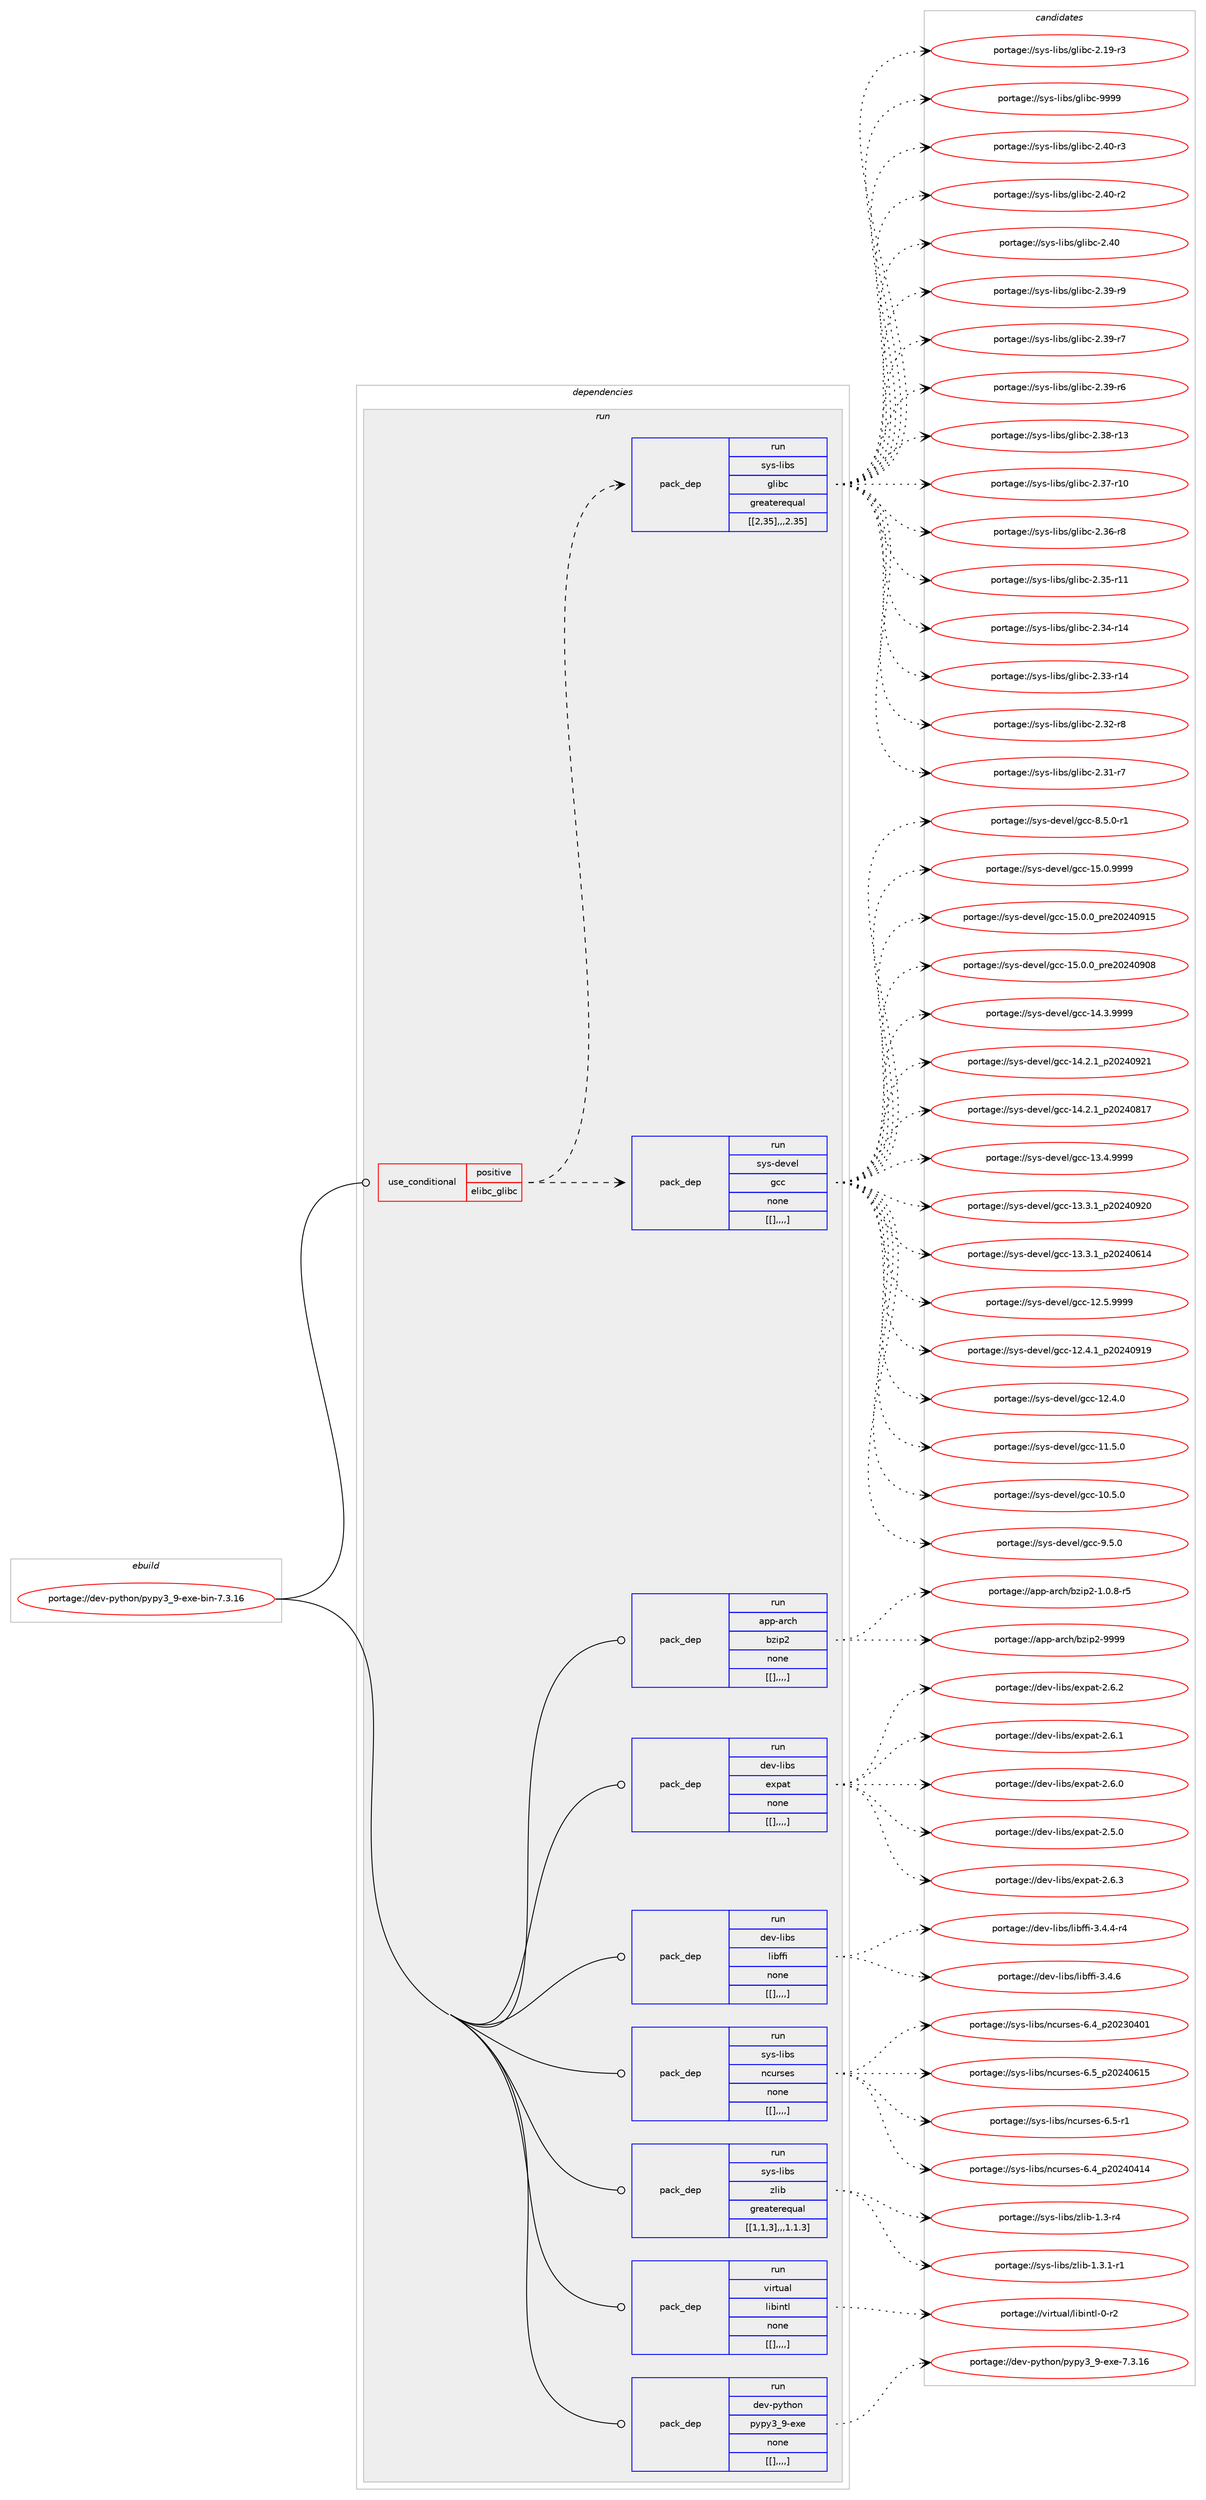 digraph prolog {

# *************
# Graph options
# *************

newrank=true;
concentrate=true;
compound=true;
graph [rankdir=LR,fontname=Helvetica,fontsize=10,ranksep=1.5];#, ranksep=2.5, nodesep=0.2];
edge  [arrowhead=vee];
node  [fontname=Helvetica,fontsize=10];

# **********
# The ebuild
# **********

subgraph cluster_leftcol {
color=gray;
label=<<i>ebuild</i>>;
id [label="portage://dev-python/pypy3_9-exe-bin-7.3.16", color=red, width=4, href="../dev-python/pypy3_9-exe-bin-7.3.16.svg"];
}

# ****************
# The dependencies
# ****************

subgraph cluster_midcol {
color=gray;
label=<<i>dependencies</i>>;
subgraph cluster_compile {
fillcolor="#eeeeee";
style=filled;
label=<<i>compile</i>>;
}
subgraph cluster_compileandrun {
fillcolor="#eeeeee";
style=filled;
label=<<i>compile and run</i>>;
}
subgraph cluster_run {
fillcolor="#eeeeee";
style=filled;
label=<<i>run</i>>;
subgraph cond39090 {
dependency160988 [label=<<TABLE BORDER="0" CELLBORDER="1" CELLSPACING="0" CELLPADDING="4"><TR><TD ROWSPAN="3" CELLPADDING="10">use_conditional</TD></TR><TR><TD>positive</TD></TR><TR><TD>elibc_glibc</TD></TR></TABLE>>, shape=none, color=red];
subgraph pack120650 {
dependency160989 [label=<<TABLE BORDER="0" CELLBORDER="1" CELLSPACING="0" CELLPADDING="4" WIDTH="220"><TR><TD ROWSPAN="6" CELLPADDING="30">pack_dep</TD></TR><TR><TD WIDTH="110">run</TD></TR><TR><TD>sys-devel</TD></TR><TR><TD>gcc</TD></TR><TR><TD>none</TD></TR><TR><TD>[[],,,,]</TD></TR></TABLE>>, shape=none, color=blue];
}
dependency160988:e -> dependency160989:w [weight=20,style="dashed",arrowhead="vee"];
subgraph pack120651 {
dependency160990 [label=<<TABLE BORDER="0" CELLBORDER="1" CELLSPACING="0" CELLPADDING="4" WIDTH="220"><TR><TD ROWSPAN="6" CELLPADDING="30">pack_dep</TD></TR><TR><TD WIDTH="110">run</TD></TR><TR><TD>sys-libs</TD></TR><TR><TD>glibc</TD></TR><TR><TD>greaterequal</TD></TR><TR><TD>[[2,35],,,2.35]</TD></TR></TABLE>>, shape=none, color=blue];
}
dependency160988:e -> dependency160990:w [weight=20,style="dashed",arrowhead="vee"];
}
id:e -> dependency160988:w [weight=20,style="solid",arrowhead="odot"];
subgraph pack120652 {
dependency160991 [label=<<TABLE BORDER="0" CELLBORDER="1" CELLSPACING="0" CELLPADDING="4" WIDTH="220"><TR><TD ROWSPAN="6" CELLPADDING="30">pack_dep</TD></TR><TR><TD WIDTH="110">run</TD></TR><TR><TD>app-arch</TD></TR><TR><TD>bzip2</TD></TR><TR><TD>none</TD></TR><TR><TD>[[],,,,]</TD></TR></TABLE>>, shape=none, color=blue];
}
id:e -> dependency160991:w [weight=20,style="solid",arrowhead="odot"];
subgraph pack120653 {
dependency160992 [label=<<TABLE BORDER="0" CELLBORDER="1" CELLSPACING="0" CELLPADDING="4" WIDTH="220"><TR><TD ROWSPAN="6" CELLPADDING="30">pack_dep</TD></TR><TR><TD WIDTH="110">run</TD></TR><TR><TD>dev-libs</TD></TR><TR><TD>expat</TD></TR><TR><TD>none</TD></TR><TR><TD>[[],,,,]</TD></TR></TABLE>>, shape=none, color=blue];
}
id:e -> dependency160992:w [weight=20,style="solid",arrowhead="odot"];
subgraph pack120654 {
dependency160993 [label=<<TABLE BORDER="0" CELLBORDER="1" CELLSPACING="0" CELLPADDING="4" WIDTH="220"><TR><TD ROWSPAN="6" CELLPADDING="30">pack_dep</TD></TR><TR><TD WIDTH="110">run</TD></TR><TR><TD>dev-libs</TD></TR><TR><TD>libffi</TD></TR><TR><TD>none</TD></TR><TR><TD>[[],,,,]</TD></TR></TABLE>>, shape=none, color=blue];
}
id:e -> dependency160993:w [weight=20,style="solid",arrowhead="odot"];
subgraph pack120655 {
dependency160994 [label=<<TABLE BORDER="0" CELLBORDER="1" CELLSPACING="0" CELLPADDING="4" WIDTH="220"><TR><TD ROWSPAN="6" CELLPADDING="30">pack_dep</TD></TR><TR><TD WIDTH="110">run</TD></TR><TR><TD>sys-libs</TD></TR><TR><TD>ncurses</TD></TR><TR><TD>none</TD></TR><TR><TD>[[],,,,]</TD></TR></TABLE>>, shape=none, color=blue];
}
id:e -> dependency160994:w [weight=20,style="solid",arrowhead="odot"];
subgraph pack120656 {
dependency160995 [label=<<TABLE BORDER="0" CELLBORDER="1" CELLSPACING="0" CELLPADDING="4" WIDTH="220"><TR><TD ROWSPAN="6" CELLPADDING="30">pack_dep</TD></TR><TR><TD WIDTH="110">run</TD></TR><TR><TD>sys-libs</TD></TR><TR><TD>zlib</TD></TR><TR><TD>greaterequal</TD></TR><TR><TD>[[1,1,3],,,1.1.3]</TD></TR></TABLE>>, shape=none, color=blue];
}
id:e -> dependency160995:w [weight=20,style="solid",arrowhead="odot"];
subgraph pack120657 {
dependency160996 [label=<<TABLE BORDER="0" CELLBORDER="1" CELLSPACING="0" CELLPADDING="4" WIDTH="220"><TR><TD ROWSPAN="6" CELLPADDING="30">pack_dep</TD></TR><TR><TD WIDTH="110">run</TD></TR><TR><TD>virtual</TD></TR><TR><TD>libintl</TD></TR><TR><TD>none</TD></TR><TR><TD>[[],,,,]</TD></TR></TABLE>>, shape=none, color=blue];
}
id:e -> dependency160996:w [weight=20,style="solid",arrowhead="odot"];
subgraph pack120658 {
dependency160997 [label=<<TABLE BORDER="0" CELLBORDER="1" CELLSPACING="0" CELLPADDING="4" WIDTH="220"><TR><TD ROWSPAN="6" CELLPADDING="30">pack_dep</TD></TR><TR><TD WIDTH="110">run</TD></TR><TR><TD>dev-python</TD></TR><TR><TD>pypy3_9-exe</TD></TR><TR><TD>none</TD></TR><TR><TD>[[],,,,]</TD></TR></TABLE>>, shape=none, color=blue];
}
id:e -> dependency160997:w [weight=20,style="solid",arrowhead="odot"];
}
}

# **************
# The candidates
# **************

subgraph cluster_choices {
rank=same;
color=gray;
label=<<i>candidates</i>>;

subgraph choice120650 {
color=black;
nodesep=1;
choice1151211154510010111810110847103999945495346484657575757 [label="portage://sys-devel/gcc-15.0.9999", color=red, width=4,href="../sys-devel/gcc-15.0.9999.svg"];
choice1151211154510010111810110847103999945495346484648951121141015048505248574953 [label="portage://sys-devel/gcc-15.0.0_pre20240915", color=red, width=4,href="../sys-devel/gcc-15.0.0_pre20240915.svg"];
choice1151211154510010111810110847103999945495346484648951121141015048505248574856 [label="portage://sys-devel/gcc-15.0.0_pre20240908", color=red, width=4,href="../sys-devel/gcc-15.0.0_pre20240908.svg"];
choice1151211154510010111810110847103999945495246514657575757 [label="portage://sys-devel/gcc-14.3.9999", color=red, width=4,href="../sys-devel/gcc-14.3.9999.svg"];
choice1151211154510010111810110847103999945495246504649951125048505248575049 [label="portage://sys-devel/gcc-14.2.1_p20240921", color=red, width=4,href="../sys-devel/gcc-14.2.1_p20240921.svg"];
choice1151211154510010111810110847103999945495246504649951125048505248564955 [label="portage://sys-devel/gcc-14.2.1_p20240817", color=red, width=4,href="../sys-devel/gcc-14.2.1_p20240817.svg"];
choice1151211154510010111810110847103999945495146524657575757 [label="portage://sys-devel/gcc-13.4.9999", color=red, width=4,href="../sys-devel/gcc-13.4.9999.svg"];
choice1151211154510010111810110847103999945495146514649951125048505248575048 [label="portage://sys-devel/gcc-13.3.1_p20240920", color=red, width=4,href="../sys-devel/gcc-13.3.1_p20240920.svg"];
choice1151211154510010111810110847103999945495146514649951125048505248544952 [label="portage://sys-devel/gcc-13.3.1_p20240614", color=red, width=4,href="../sys-devel/gcc-13.3.1_p20240614.svg"];
choice1151211154510010111810110847103999945495046534657575757 [label="portage://sys-devel/gcc-12.5.9999", color=red, width=4,href="../sys-devel/gcc-12.5.9999.svg"];
choice1151211154510010111810110847103999945495046524649951125048505248574957 [label="portage://sys-devel/gcc-12.4.1_p20240919", color=red, width=4,href="../sys-devel/gcc-12.4.1_p20240919.svg"];
choice1151211154510010111810110847103999945495046524648 [label="portage://sys-devel/gcc-12.4.0", color=red, width=4,href="../sys-devel/gcc-12.4.0.svg"];
choice1151211154510010111810110847103999945494946534648 [label="portage://sys-devel/gcc-11.5.0", color=red, width=4,href="../sys-devel/gcc-11.5.0.svg"];
choice1151211154510010111810110847103999945494846534648 [label="portage://sys-devel/gcc-10.5.0", color=red, width=4,href="../sys-devel/gcc-10.5.0.svg"];
choice11512111545100101118101108471039999455746534648 [label="portage://sys-devel/gcc-9.5.0", color=red, width=4,href="../sys-devel/gcc-9.5.0.svg"];
choice115121115451001011181011084710399994556465346484511449 [label="portage://sys-devel/gcc-8.5.0-r1", color=red, width=4,href="../sys-devel/gcc-8.5.0-r1.svg"];
dependency160989:e -> choice1151211154510010111810110847103999945495346484657575757:w [style=dotted,weight="100"];
dependency160989:e -> choice1151211154510010111810110847103999945495346484648951121141015048505248574953:w [style=dotted,weight="100"];
dependency160989:e -> choice1151211154510010111810110847103999945495346484648951121141015048505248574856:w [style=dotted,weight="100"];
dependency160989:e -> choice1151211154510010111810110847103999945495246514657575757:w [style=dotted,weight="100"];
dependency160989:e -> choice1151211154510010111810110847103999945495246504649951125048505248575049:w [style=dotted,weight="100"];
dependency160989:e -> choice1151211154510010111810110847103999945495246504649951125048505248564955:w [style=dotted,weight="100"];
dependency160989:e -> choice1151211154510010111810110847103999945495146524657575757:w [style=dotted,weight="100"];
dependency160989:e -> choice1151211154510010111810110847103999945495146514649951125048505248575048:w [style=dotted,weight="100"];
dependency160989:e -> choice1151211154510010111810110847103999945495146514649951125048505248544952:w [style=dotted,weight="100"];
dependency160989:e -> choice1151211154510010111810110847103999945495046534657575757:w [style=dotted,weight="100"];
dependency160989:e -> choice1151211154510010111810110847103999945495046524649951125048505248574957:w [style=dotted,weight="100"];
dependency160989:e -> choice1151211154510010111810110847103999945495046524648:w [style=dotted,weight="100"];
dependency160989:e -> choice1151211154510010111810110847103999945494946534648:w [style=dotted,weight="100"];
dependency160989:e -> choice1151211154510010111810110847103999945494846534648:w [style=dotted,weight="100"];
dependency160989:e -> choice11512111545100101118101108471039999455746534648:w [style=dotted,weight="100"];
dependency160989:e -> choice115121115451001011181011084710399994556465346484511449:w [style=dotted,weight="100"];
}
subgraph choice120651 {
color=black;
nodesep=1;
choice11512111545108105981154710310810598994557575757 [label="portage://sys-libs/glibc-9999", color=red, width=4,href="../sys-libs/glibc-9999.svg"];
choice115121115451081059811547103108105989945504652484511451 [label="portage://sys-libs/glibc-2.40-r3", color=red, width=4,href="../sys-libs/glibc-2.40-r3.svg"];
choice115121115451081059811547103108105989945504652484511450 [label="portage://sys-libs/glibc-2.40-r2", color=red, width=4,href="../sys-libs/glibc-2.40-r2.svg"];
choice11512111545108105981154710310810598994550465248 [label="portage://sys-libs/glibc-2.40", color=red, width=4,href="../sys-libs/glibc-2.40.svg"];
choice115121115451081059811547103108105989945504651574511457 [label="portage://sys-libs/glibc-2.39-r9", color=red, width=4,href="../sys-libs/glibc-2.39-r9.svg"];
choice115121115451081059811547103108105989945504651574511455 [label="portage://sys-libs/glibc-2.39-r7", color=red, width=4,href="../sys-libs/glibc-2.39-r7.svg"];
choice115121115451081059811547103108105989945504651574511454 [label="portage://sys-libs/glibc-2.39-r6", color=red, width=4,href="../sys-libs/glibc-2.39-r6.svg"];
choice11512111545108105981154710310810598994550465156451144951 [label="portage://sys-libs/glibc-2.38-r13", color=red, width=4,href="../sys-libs/glibc-2.38-r13.svg"];
choice11512111545108105981154710310810598994550465155451144948 [label="portage://sys-libs/glibc-2.37-r10", color=red, width=4,href="../sys-libs/glibc-2.37-r10.svg"];
choice115121115451081059811547103108105989945504651544511456 [label="portage://sys-libs/glibc-2.36-r8", color=red, width=4,href="../sys-libs/glibc-2.36-r8.svg"];
choice11512111545108105981154710310810598994550465153451144949 [label="portage://sys-libs/glibc-2.35-r11", color=red, width=4,href="../sys-libs/glibc-2.35-r11.svg"];
choice11512111545108105981154710310810598994550465152451144952 [label="portage://sys-libs/glibc-2.34-r14", color=red, width=4,href="../sys-libs/glibc-2.34-r14.svg"];
choice11512111545108105981154710310810598994550465151451144952 [label="portage://sys-libs/glibc-2.33-r14", color=red, width=4,href="../sys-libs/glibc-2.33-r14.svg"];
choice115121115451081059811547103108105989945504651504511456 [label="portage://sys-libs/glibc-2.32-r8", color=red, width=4,href="../sys-libs/glibc-2.32-r8.svg"];
choice115121115451081059811547103108105989945504651494511455 [label="portage://sys-libs/glibc-2.31-r7", color=red, width=4,href="../sys-libs/glibc-2.31-r7.svg"];
choice115121115451081059811547103108105989945504649574511451 [label="portage://sys-libs/glibc-2.19-r3", color=red, width=4,href="../sys-libs/glibc-2.19-r3.svg"];
dependency160990:e -> choice11512111545108105981154710310810598994557575757:w [style=dotted,weight="100"];
dependency160990:e -> choice115121115451081059811547103108105989945504652484511451:w [style=dotted,weight="100"];
dependency160990:e -> choice115121115451081059811547103108105989945504652484511450:w [style=dotted,weight="100"];
dependency160990:e -> choice11512111545108105981154710310810598994550465248:w [style=dotted,weight="100"];
dependency160990:e -> choice115121115451081059811547103108105989945504651574511457:w [style=dotted,weight="100"];
dependency160990:e -> choice115121115451081059811547103108105989945504651574511455:w [style=dotted,weight="100"];
dependency160990:e -> choice115121115451081059811547103108105989945504651574511454:w [style=dotted,weight="100"];
dependency160990:e -> choice11512111545108105981154710310810598994550465156451144951:w [style=dotted,weight="100"];
dependency160990:e -> choice11512111545108105981154710310810598994550465155451144948:w [style=dotted,weight="100"];
dependency160990:e -> choice115121115451081059811547103108105989945504651544511456:w [style=dotted,weight="100"];
dependency160990:e -> choice11512111545108105981154710310810598994550465153451144949:w [style=dotted,weight="100"];
dependency160990:e -> choice11512111545108105981154710310810598994550465152451144952:w [style=dotted,weight="100"];
dependency160990:e -> choice11512111545108105981154710310810598994550465151451144952:w [style=dotted,weight="100"];
dependency160990:e -> choice115121115451081059811547103108105989945504651504511456:w [style=dotted,weight="100"];
dependency160990:e -> choice115121115451081059811547103108105989945504651494511455:w [style=dotted,weight="100"];
dependency160990:e -> choice115121115451081059811547103108105989945504649574511451:w [style=dotted,weight="100"];
}
subgraph choice120652 {
color=black;
nodesep=1;
choice971121124597114991044798122105112504557575757 [label="portage://app-arch/bzip2-9999", color=red, width=4,href="../app-arch/bzip2-9999.svg"];
choice971121124597114991044798122105112504549464846564511453 [label="portage://app-arch/bzip2-1.0.8-r5", color=red, width=4,href="../app-arch/bzip2-1.0.8-r5.svg"];
dependency160991:e -> choice971121124597114991044798122105112504557575757:w [style=dotted,weight="100"];
dependency160991:e -> choice971121124597114991044798122105112504549464846564511453:w [style=dotted,weight="100"];
}
subgraph choice120653 {
color=black;
nodesep=1;
choice10010111845108105981154710112011297116455046544651 [label="portage://dev-libs/expat-2.6.3", color=red, width=4,href="../dev-libs/expat-2.6.3.svg"];
choice10010111845108105981154710112011297116455046544650 [label="portage://dev-libs/expat-2.6.2", color=red, width=4,href="../dev-libs/expat-2.6.2.svg"];
choice10010111845108105981154710112011297116455046544649 [label="portage://dev-libs/expat-2.6.1", color=red, width=4,href="../dev-libs/expat-2.6.1.svg"];
choice10010111845108105981154710112011297116455046544648 [label="portage://dev-libs/expat-2.6.0", color=red, width=4,href="../dev-libs/expat-2.6.0.svg"];
choice10010111845108105981154710112011297116455046534648 [label="portage://dev-libs/expat-2.5.0", color=red, width=4,href="../dev-libs/expat-2.5.0.svg"];
dependency160992:e -> choice10010111845108105981154710112011297116455046544651:w [style=dotted,weight="100"];
dependency160992:e -> choice10010111845108105981154710112011297116455046544650:w [style=dotted,weight="100"];
dependency160992:e -> choice10010111845108105981154710112011297116455046544649:w [style=dotted,weight="100"];
dependency160992:e -> choice10010111845108105981154710112011297116455046544648:w [style=dotted,weight="100"];
dependency160992:e -> choice10010111845108105981154710112011297116455046534648:w [style=dotted,weight="100"];
}
subgraph choice120654 {
color=black;
nodesep=1;
choice10010111845108105981154710810598102102105455146524654 [label="portage://dev-libs/libffi-3.4.6", color=red, width=4,href="../dev-libs/libffi-3.4.6.svg"];
choice100101118451081059811547108105981021021054551465246524511452 [label="portage://dev-libs/libffi-3.4.4-r4", color=red, width=4,href="../dev-libs/libffi-3.4.4-r4.svg"];
dependency160993:e -> choice10010111845108105981154710810598102102105455146524654:w [style=dotted,weight="100"];
dependency160993:e -> choice100101118451081059811547108105981021021054551465246524511452:w [style=dotted,weight="100"];
}
subgraph choice120655 {
color=black;
nodesep=1;
choice1151211154510810598115471109911711411510111545544653951125048505248544953 [label="portage://sys-libs/ncurses-6.5_p20240615", color=red, width=4,href="../sys-libs/ncurses-6.5_p20240615.svg"];
choice11512111545108105981154711099117114115101115455446534511449 [label="portage://sys-libs/ncurses-6.5-r1", color=red, width=4,href="../sys-libs/ncurses-6.5-r1.svg"];
choice1151211154510810598115471109911711411510111545544652951125048505248524952 [label="portage://sys-libs/ncurses-6.4_p20240414", color=red, width=4,href="../sys-libs/ncurses-6.4_p20240414.svg"];
choice1151211154510810598115471109911711411510111545544652951125048505148524849 [label="portage://sys-libs/ncurses-6.4_p20230401", color=red, width=4,href="../sys-libs/ncurses-6.4_p20230401.svg"];
dependency160994:e -> choice1151211154510810598115471109911711411510111545544653951125048505248544953:w [style=dotted,weight="100"];
dependency160994:e -> choice11512111545108105981154711099117114115101115455446534511449:w [style=dotted,weight="100"];
dependency160994:e -> choice1151211154510810598115471109911711411510111545544652951125048505248524952:w [style=dotted,weight="100"];
dependency160994:e -> choice1151211154510810598115471109911711411510111545544652951125048505148524849:w [style=dotted,weight="100"];
}
subgraph choice120656 {
color=black;
nodesep=1;
choice115121115451081059811547122108105984549465146494511449 [label="portage://sys-libs/zlib-1.3.1-r1", color=red, width=4,href="../sys-libs/zlib-1.3.1-r1.svg"];
choice11512111545108105981154712210810598454946514511452 [label="portage://sys-libs/zlib-1.3-r4", color=red, width=4,href="../sys-libs/zlib-1.3-r4.svg"];
dependency160995:e -> choice115121115451081059811547122108105984549465146494511449:w [style=dotted,weight="100"];
dependency160995:e -> choice11512111545108105981154712210810598454946514511452:w [style=dotted,weight="100"];
}
subgraph choice120657 {
color=black;
nodesep=1;
choice11810511411611797108471081059810511011610845484511450 [label="portage://virtual/libintl-0-r2", color=red, width=4,href="../virtual/libintl-0-r2.svg"];
dependency160996:e -> choice11810511411611797108471081059810511011610845484511450:w [style=dotted,weight="100"];
}
subgraph choice120658 {
color=black;
nodesep=1;
choice10010111845112121116104111110471121211121215195574510112010145554651464954 [label="portage://dev-python/pypy3_9-exe-7.3.16", color=red, width=4,href="../dev-python/pypy3_9-exe-7.3.16.svg"];
dependency160997:e -> choice10010111845112121116104111110471121211121215195574510112010145554651464954:w [style=dotted,weight="100"];
}
}

}
